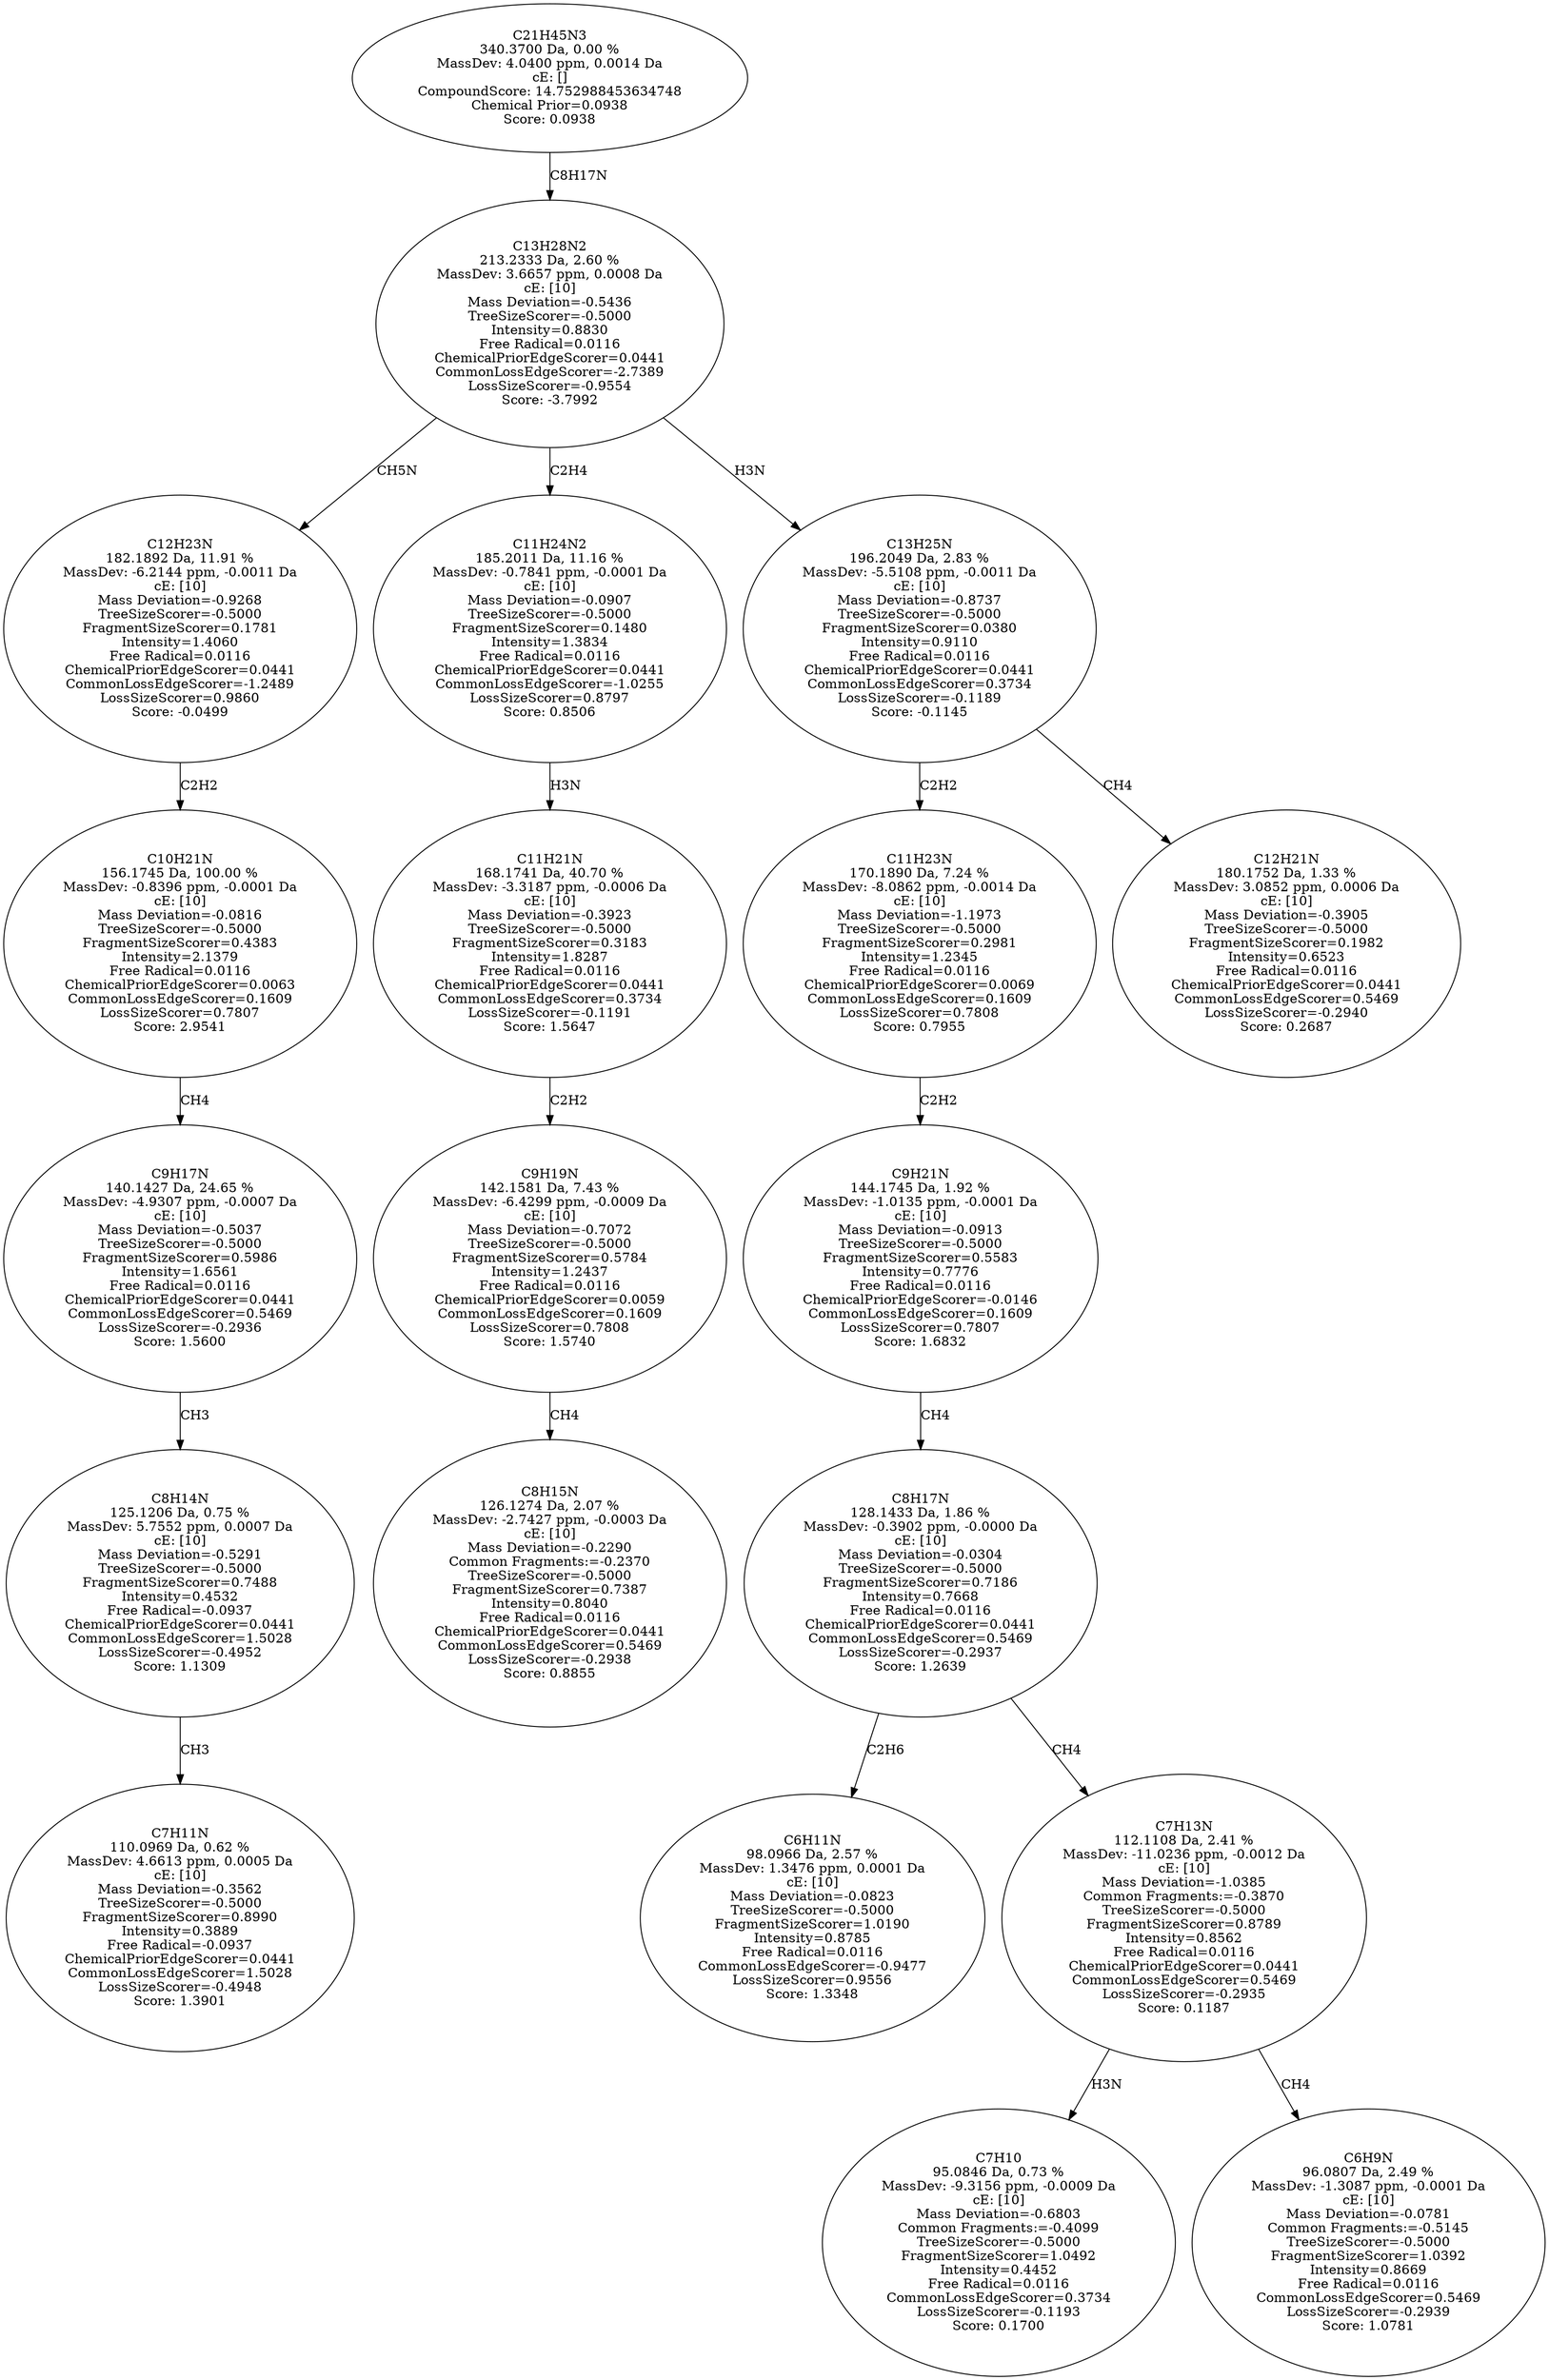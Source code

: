 strict digraph {
v1 [label="C7H11N\n110.0969 Da, 0.62 %\nMassDev: 4.6613 ppm, 0.0005 Da\ncE: [10]\nMass Deviation=-0.3562\nTreeSizeScorer=-0.5000\nFragmentSizeScorer=0.8990\nIntensity=0.3889\nFree Radical=-0.0937\nChemicalPriorEdgeScorer=0.0441\nCommonLossEdgeScorer=1.5028\nLossSizeScorer=-0.4948\nScore: 1.3901"];
v2 [label="C8H14N\n125.1206 Da, 0.75 %\nMassDev: 5.7552 ppm, 0.0007 Da\ncE: [10]\nMass Deviation=-0.5291\nTreeSizeScorer=-0.5000\nFragmentSizeScorer=0.7488\nIntensity=0.4532\nFree Radical=-0.0937\nChemicalPriorEdgeScorer=0.0441\nCommonLossEdgeScorer=1.5028\nLossSizeScorer=-0.4952\nScore: 1.1309"];
v3 [label="C9H17N\n140.1427 Da, 24.65 %\nMassDev: -4.9307 ppm, -0.0007 Da\ncE: [10]\nMass Deviation=-0.5037\nTreeSizeScorer=-0.5000\nFragmentSizeScorer=0.5986\nIntensity=1.6561\nFree Radical=0.0116\nChemicalPriorEdgeScorer=0.0441\nCommonLossEdgeScorer=0.5469\nLossSizeScorer=-0.2936\nScore: 1.5600"];
v4 [label="C10H21N\n156.1745 Da, 100.00 %\nMassDev: -0.8396 ppm, -0.0001 Da\ncE: [10]\nMass Deviation=-0.0816\nTreeSizeScorer=-0.5000\nFragmentSizeScorer=0.4383\nIntensity=2.1379\nFree Radical=0.0116\nChemicalPriorEdgeScorer=0.0063\nCommonLossEdgeScorer=0.1609\nLossSizeScorer=0.7807\nScore: 2.9541"];
v5 [label="C12H23N\n182.1892 Da, 11.91 %\nMassDev: -6.2144 ppm, -0.0011 Da\ncE: [10]\nMass Deviation=-0.9268\nTreeSizeScorer=-0.5000\nFragmentSizeScorer=0.1781\nIntensity=1.4060\nFree Radical=0.0116\nChemicalPriorEdgeScorer=0.0441\nCommonLossEdgeScorer=-1.2489\nLossSizeScorer=0.9860\nScore: -0.0499"];
v6 [label="C8H15N\n126.1274 Da, 2.07 %\nMassDev: -2.7427 ppm, -0.0003 Da\ncE: [10]\nMass Deviation=-0.2290\nCommon Fragments:=-0.2370\nTreeSizeScorer=-0.5000\nFragmentSizeScorer=0.7387\nIntensity=0.8040\nFree Radical=0.0116\nChemicalPriorEdgeScorer=0.0441\nCommonLossEdgeScorer=0.5469\nLossSizeScorer=-0.2938\nScore: 0.8855"];
v7 [label="C9H19N\n142.1581 Da, 7.43 %\nMassDev: -6.4299 ppm, -0.0009 Da\ncE: [10]\nMass Deviation=-0.7072\nTreeSizeScorer=-0.5000\nFragmentSizeScorer=0.5784\nIntensity=1.2437\nFree Radical=0.0116\nChemicalPriorEdgeScorer=0.0059\nCommonLossEdgeScorer=0.1609\nLossSizeScorer=0.7808\nScore: 1.5740"];
v8 [label="C11H21N\n168.1741 Da, 40.70 %\nMassDev: -3.3187 ppm, -0.0006 Da\ncE: [10]\nMass Deviation=-0.3923\nTreeSizeScorer=-0.5000\nFragmentSizeScorer=0.3183\nIntensity=1.8287\nFree Radical=0.0116\nChemicalPriorEdgeScorer=0.0441\nCommonLossEdgeScorer=0.3734\nLossSizeScorer=-0.1191\nScore: 1.5647"];
v9 [label="C11H24N2\n185.2011 Da, 11.16 %\nMassDev: -0.7841 ppm, -0.0001 Da\ncE: [10]\nMass Deviation=-0.0907\nTreeSizeScorer=-0.5000\nFragmentSizeScorer=0.1480\nIntensity=1.3834\nFree Radical=0.0116\nChemicalPriorEdgeScorer=0.0441\nCommonLossEdgeScorer=-1.0255\nLossSizeScorer=0.8797\nScore: 0.8506"];
v10 [label="C6H11N\n98.0966 Da, 2.57 %\nMassDev: 1.3476 ppm, 0.0001 Da\ncE: [10]\nMass Deviation=-0.0823\nTreeSizeScorer=-0.5000\nFragmentSizeScorer=1.0190\nIntensity=0.8785\nFree Radical=0.0116\nCommonLossEdgeScorer=-0.9477\nLossSizeScorer=0.9556\nScore: 1.3348"];
v11 [label="C7H10\n95.0846 Da, 0.73 %\nMassDev: -9.3156 ppm, -0.0009 Da\ncE: [10]\nMass Deviation=-0.6803\nCommon Fragments:=-0.4099\nTreeSizeScorer=-0.5000\nFragmentSizeScorer=1.0492\nIntensity=0.4452\nFree Radical=0.0116\nCommonLossEdgeScorer=0.3734\nLossSizeScorer=-0.1193\nScore: 0.1700"];
v12 [label="C6H9N\n96.0807 Da, 2.49 %\nMassDev: -1.3087 ppm, -0.0001 Da\ncE: [10]\nMass Deviation=-0.0781\nCommon Fragments:=-0.5145\nTreeSizeScorer=-0.5000\nFragmentSizeScorer=1.0392\nIntensity=0.8669\nFree Radical=0.0116\nCommonLossEdgeScorer=0.5469\nLossSizeScorer=-0.2939\nScore: 1.0781"];
v13 [label="C7H13N\n112.1108 Da, 2.41 %\nMassDev: -11.0236 ppm, -0.0012 Da\ncE: [10]\nMass Deviation=-1.0385\nCommon Fragments:=-0.3870\nTreeSizeScorer=-0.5000\nFragmentSizeScorer=0.8789\nIntensity=0.8562\nFree Radical=0.0116\nChemicalPriorEdgeScorer=0.0441\nCommonLossEdgeScorer=0.5469\nLossSizeScorer=-0.2935\nScore: 0.1187"];
v14 [label="C8H17N\n128.1433 Da, 1.86 %\nMassDev: -0.3902 ppm, -0.0000 Da\ncE: [10]\nMass Deviation=-0.0304\nTreeSizeScorer=-0.5000\nFragmentSizeScorer=0.7186\nIntensity=0.7668\nFree Radical=0.0116\nChemicalPriorEdgeScorer=0.0441\nCommonLossEdgeScorer=0.5469\nLossSizeScorer=-0.2937\nScore: 1.2639"];
v15 [label="C9H21N\n144.1745 Da, 1.92 %\nMassDev: -1.0135 ppm, -0.0001 Da\ncE: [10]\nMass Deviation=-0.0913\nTreeSizeScorer=-0.5000\nFragmentSizeScorer=0.5583\nIntensity=0.7776\nFree Radical=0.0116\nChemicalPriorEdgeScorer=-0.0146\nCommonLossEdgeScorer=0.1609\nLossSizeScorer=0.7807\nScore: 1.6832"];
v16 [label="C11H23N\n170.1890 Da, 7.24 %\nMassDev: -8.0862 ppm, -0.0014 Da\ncE: [10]\nMass Deviation=-1.1973\nTreeSizeScorer=-0.5000\nFragmentSizeScorer=0.2981\nIntensity=1.2345\nFree Radical=0.0116\nChemicalPriorEdgeScorer=0.0069\nCommonLossEdgeScorer=0.1609\nLossSizeScorer=0.7808\nScore: 0.7955"];
v17 [label="C12H21N\n180.1752 Da, 1.33 %\nMassDev: 3.0852 ppm, 0.0006 Da\ncE: [10]\nMass Deviation=-0.3905\nTreeSizeScorer=-0.5000\nFragmentSizeScorer=0.1982\nIntensity=0.6523\nFree Radical=0.0116\nChemicalPriorEdgeScorer=0.0441\nCommonLossEdgeScorer=0.5469\nLossSizeScorer=-0.2940\nScore: 0.2687"];
v18 [label="C13H25N\n196.2049 Da, 2.83 %\nMassDev: -5.5108 ppm, -0.0011 Da\ncE: [10]\nMass Deviation=-0.8737\nTreeSizeScorer=-0.5000\nFragmentSizeScorer=0.0380\nIntensity=0.9110\nFree Radical=0.0116\nChemicalPriorEdgeScorer=0.0441\nCommonLossEdgeScorer=0.3734\nLossSizeScorer=-0.1189\nScore: -0.1145"];
v19 [label="C13H28N2\n213.2333 Da, 2.60 %\nMassDev: 3.6657 ppm, 0.0008 Da\ncE: [10]\nMass Deviation=-0.5436\nTreeSizeScorer=-0.5000\nIntensity=0.8830\nFree Radical=0.0116\nChemicalPriorEdgeScorer=0.0441\nCommonLossEdgeScorer=-2.7389\nLossSizeScorer=-0.9554\nScore: -3.7992"];
v20 [label="C21H45N3\n340.3700 Da, 0.00 %\nMassDev: 4.0400 ppm, 0.0014 Da\ncE: []\nCompoundScore: 14.752988453634748\nChemical Prior=0.0938\nScore: 0.0938"];
v2 -> v1 [label="CH3"];
v3 -> v2 [label="CH3"];
v4 -> v3 [label="CH4"];
v5 -> v4 [label="C2H2"];
v19 -> v5 [label="CH5N"];
v7 -> v6 [label="CH4"];
v8 -> v7 [label="C2H2"];
v9 -> v8 [label="H3N"];
v19 -> v9 [label="C2H4"];
v14 -> v10 [label="C2H6"];
v13 -> v11 [label="H3N"];
v13 -> v12 [label="CH4"];
v14 -> v13 [label="CH4"];
v15 -> v14 [label="CH4"];
v16 -> v15 [label="C2H2"];
v18 -> v16 [label="C2H2"];
v18 -> v17 [label="CH4"];
v19 -> v18 [label="H3N"];
v20 -> v19 [label="C8H17N"];
}